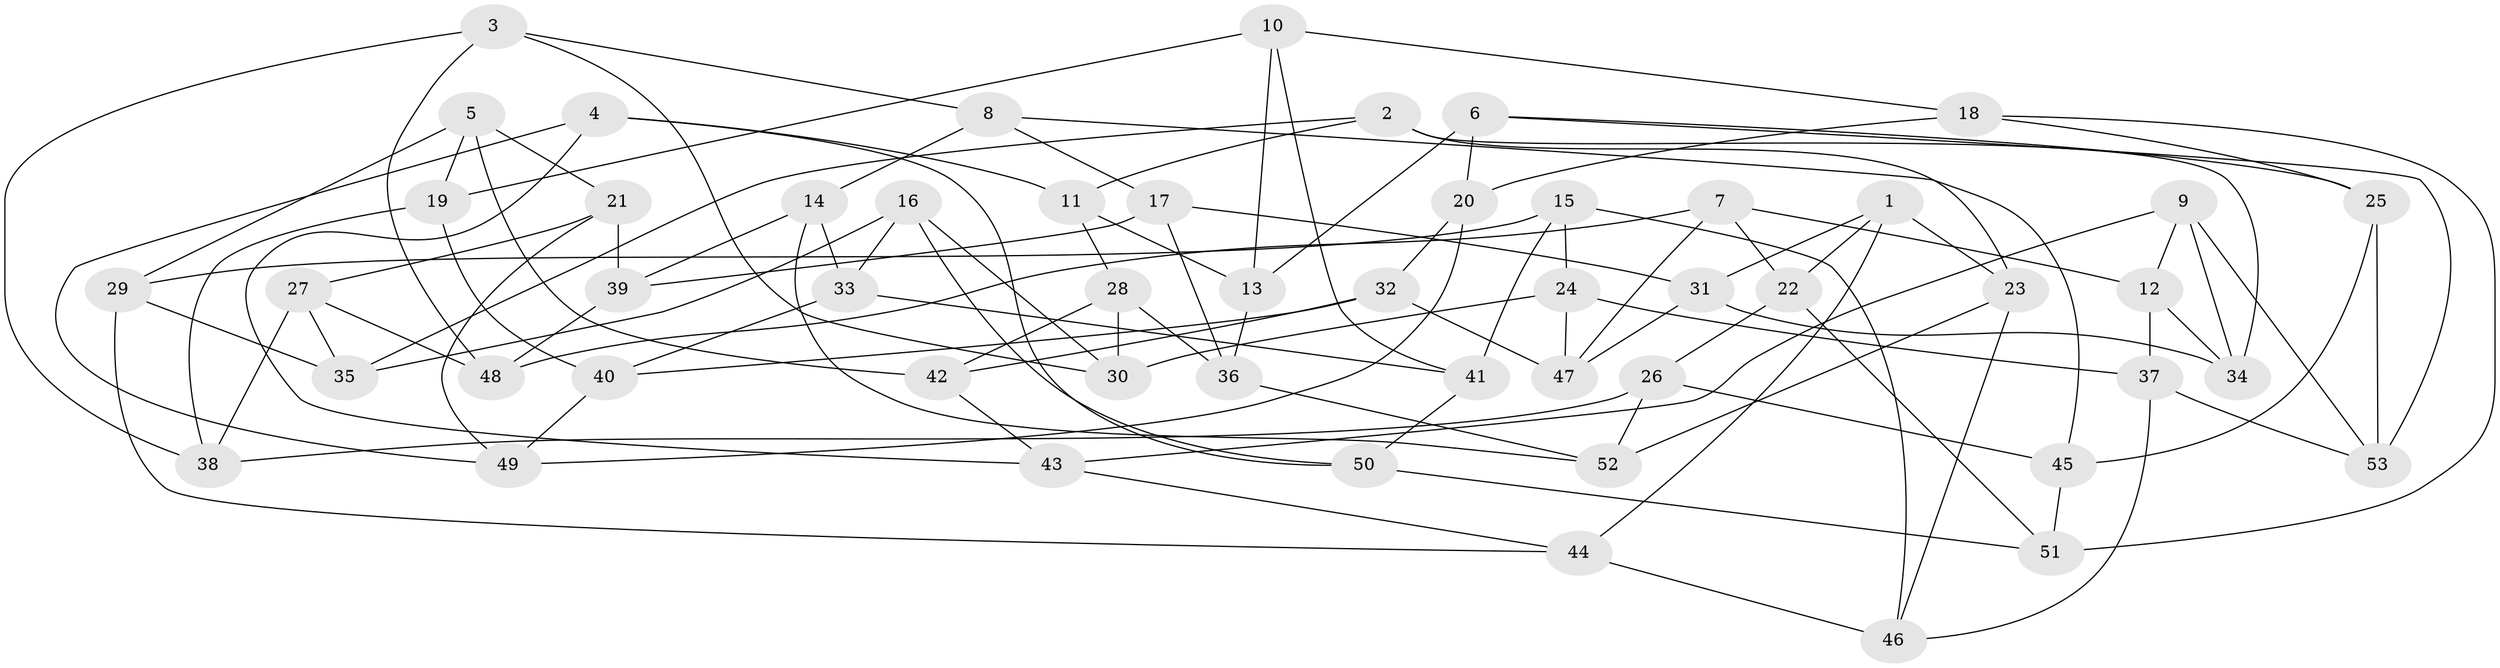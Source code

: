 // coarse degree distribution, {5: 0.25806451612903225, 4: 0.2903225806451613, 6: 0.45161290322580644}
// Generated by graph-tools (version 1.1) at 2025/52/02/27/25 19:52:33]
// undirected, 53 vertices, 106 edges
graph export_dot {
graph [start="1"]
  node [color=gray90,style=filled];
  1;
  2;
  3;
  4;
  5;
  6;
  7;
  8;
  9;
  10;
  11;
  12;
  13;
  14;
  15;
  16;
  17;
  18;
  19;
  20;
  21;
  22;
  23;
  24;
  25;
  26;
  27;
  28;
  29;
  30;
  31;
  32;
  33;
  34;
  35;
  36;
  37;
  38;
  39;
  40;
  41;
  42;
  43;
  44;
  45;
  46;
  47;
  48;
  49;
  50;
  51;
  52;
  53;
  1 -- 22;
  1 -- 23;
  1 -- 44;
  1 -- 31;
  2 -- 23;
  2 -- 34;
  2 -- 11;
  2 -- 35;
  3 -- 8;
  3 -- 38;
  3 -- 48;
  3 -- 30;
  4 -- 11;
  4 -- 50;
  4 -- 43;
  4 -- 49;
  5 -- 19;
  5 -- 29;
  5 -- 42;
  5 -- 21;
  6 -- 13;
  6 -- 25;
  6 -- 20;
  6 -- 53;
  7 -- 12;
  7 -- 22;
  7 -- 47;
  7 -- 48;
  8 -- 14;
  8 -- 45;
  8 -- 17;
  9 -- 12;
  9 -- 34;
  9 -- 53;
  9 -- 43;
  10 -- 19;
  10 -- 13;
  10 -- 18;
  10 -- 41;
  11 -- 13;
  11 -- 28;
  12 -- 34;
  12 -- 37;
  13 -- 36;
  14 -- 39;
  14 -- 33;
  14 -- 52;
  15 -- 29;
  15 -- 46;
  15 -- 24;
  15 -- 41;
  16 -- 30;
  16 -- 35;
  16 -- 33;
  16 -- 50;
  17 -- 36;
  17 -- 31;
  17 -- 39;
  18 -- 25;
  18 -- 51;
  18 -- 20;
  19 -- 38;
  19 -- 40;
  20 -- 32;
  20 -- 49;
  21 -- 39;
  21 -- 49;
  21 -- 27;
  22 -- 51;
  22 -- 26;
  23 -- 52;
  23 -- 46;
  24 -- 30;
  24 -- 37;
  24 -- 47;
  25 -- 45;
  25 -- 53;
  26 -- 38;
  26 -- 45;
  26 -- 52;
  27 -- 35;
  27 -- 48;
  27 -- 38;
  28 -- 42;
  28 -- 30;
  28 -- 36;
  29 -- 44;
  29 -- 35;
  31 -- 47;
  31 -- 34;
  32 -- 40;
  32 -- 42;
  32 -- 47;
  33 -- 40;
  33 -- 41;
  36 -- 52;
  37 -- 53;
  37 -- 46;
  39 -- 48;
  40 -- 49;
  41 -- 50;
  42 -- 43;
  43 -- 44;
  44 -- 46;
  45 -- 51;
  50 -- 51;
}
